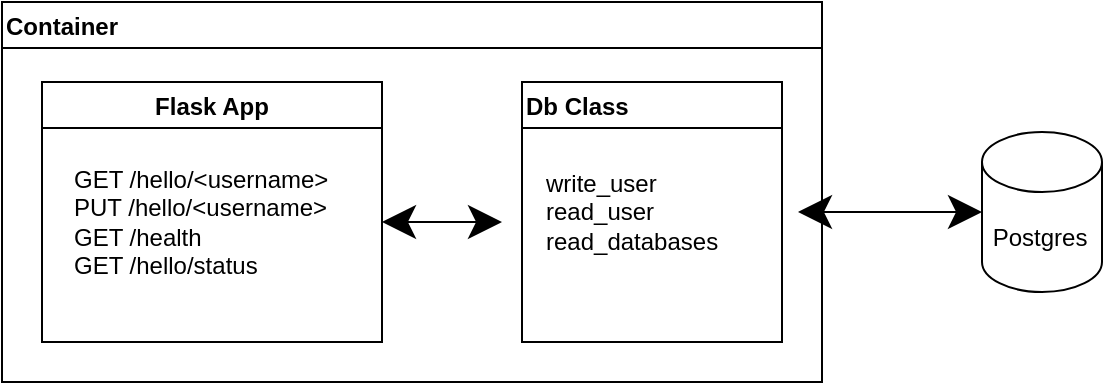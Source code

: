 

<mxfile version="15.3.3" type="device"><diagram id="C5RBs43oDa-KdzZeNtuy" name="Page-1"><mxGraphModel dx="984" dy="522" grid="1" gridSize="10" guides="1" tooltips="1" connect="1" arrows="1" fold="1" page="1" pageScale="1" pageWidth="827" pageHeight="1169" math="0" shadow="0"><root><mxCell id="WIyWlLk6GJQsqaUBKTNV-0"/><mxCell id="WIyWlLk6GJQsqaUBKTNV-1" parent="WIyWlLk6GJQsqaUBKTNV-0"/><mxCell id="Ms1oVj9essma_KiGI0MO-2" value="Flask App" style="swimlane;hachureGap=4;pointerEvents=0;" vertex="1" parent="WIyWlLk6GJQsqaUBKTNV-1"><mxGeometry x="170" y="150" width="170" height="130" as="geometry"/></mxCell><mxCell id="Ms1oVj9essma_KiGI0MO-3" value="GET /hello/&amp;lt;username&amp;gt;&lt;br&gt;PUT /hello/&amp;lt;username&amp;gt;&lt;br&gt;GET /health&lt;br&gt;GET /hello/status&lt;br&gt;" style="text;html=1;strokeColor=none;fillColor=none;align=left;verticalAlign=middle;whiteSpace=wrap;rounded=0;hachureGap=4;pointerEvents=0;labelPosition=center;verticalLabelPosition=middle;textDirection=ltr;" vertex="1" parent="Ms1oVj9essma_KiGI0MO-2"><mxGeometry x="14" y="40" width="146" height="60" as="geometry"/></mxCell><mxCell id="Ms1oVj9essma_KiGI0MO-4" value="Container" style="swimlane;hachureGap=4;pointerEvents=0;align=left;" vertex="1" parent="WIyWlLk6GJQsqaUBKTNV-1"><mxGeometry x="150" y="110" width="410" height="190" as="geometry"/></mxCell><mxCell id="Ms1oVj9essma_KiGI0MO-5" value="Db Class" style="swimlane;hachureGap=4;pointerEvents=0;align=left;" vertex="1" parent="Ms1oVj9essma_KiGI0MO-4"><mxGeometry x="260" y="40" width="130" height="130" as="geometry"/></mxCell><mxCell id="Ms1oVj9essma_KiGI0MO-7" value="write_user&lt;br&gt;read_user&lt;br&gt;read_databases" style="text;html=1;strokeColor=none;fillColor=none;align=left;verticalAlign=middle;whiteSpace=wrap;rounded=0;hachureGap=4;pointerEvents=0;" vertex="1" parent="Ms1oVj9essma_KiGI0MO-5"><mxGeometry x="10" y="40" width="110" height="50" as="geometry"/></mxCell><mxCell id="Ms1oVj9essma_KiGI0MO-6" style="edgeStyle=none;curved=1;rounded=0;orthogonalLoop=1;jettySize=auto;html=1;endArrow=classic;startSize=14;endSize=14;sourcePerimeterSpacing=8;targetPerimeterSpacing=8;startArrow=classic;startFill=1;endFill=1;" edge="1" parent="WIyWlLk6GJQsqaUBKTNV-1"><mxGeometry relative="1" as="geometry"><mxPoint x="340" y="220" as="targetPoint"/><mxPoint x="400" y="220" as="sourcePoint"/></mxGeometry></mxCell><mxCell id="Ms1oVj9essma_KiGI0MO-8" value="&amp;nbsp;Postgres" style="shape=cylinder3;whiteSpace=wrap;html=1;boundedLbl=1;backgroundOutline=1;size=15;hachureGap=4;pointerEvents=0;align=left;" vertex="1" parent="WIyWlLk6GJQsqaUBKTNV-1"><mxGeometry x="640" y="175" width="60" height="80" as="geometry"/></mxCell><mxCell id="Ms1oVj9essma_KiGI0MO-9" style="edgeStyle=none;curved=1;rounded=0;orthogonalLoop=1;jettySize=auto;html=1;entryX=0;entryY=0.5;entryDx=0;entryDy=0;entryPerimeter=0;startArrow=classic;startFill=1;endArrow=classic;endFill=1;startSize=14;endSize=14;sourcePerimeterSpacing=8;targetPerimeterSpacing=8;" edge="1" parent="WIyWlLk6GJQsqaUBKTNV-1" target="Ms1oVj9essma_KiGI0MO-8"><mxGeometry relative="1" as="geometry"><mxPoint x="548" y="215" as="sourcePoint"/></mxGeometry></mxCell></root></mxGraphModel></diagram></mxfile>